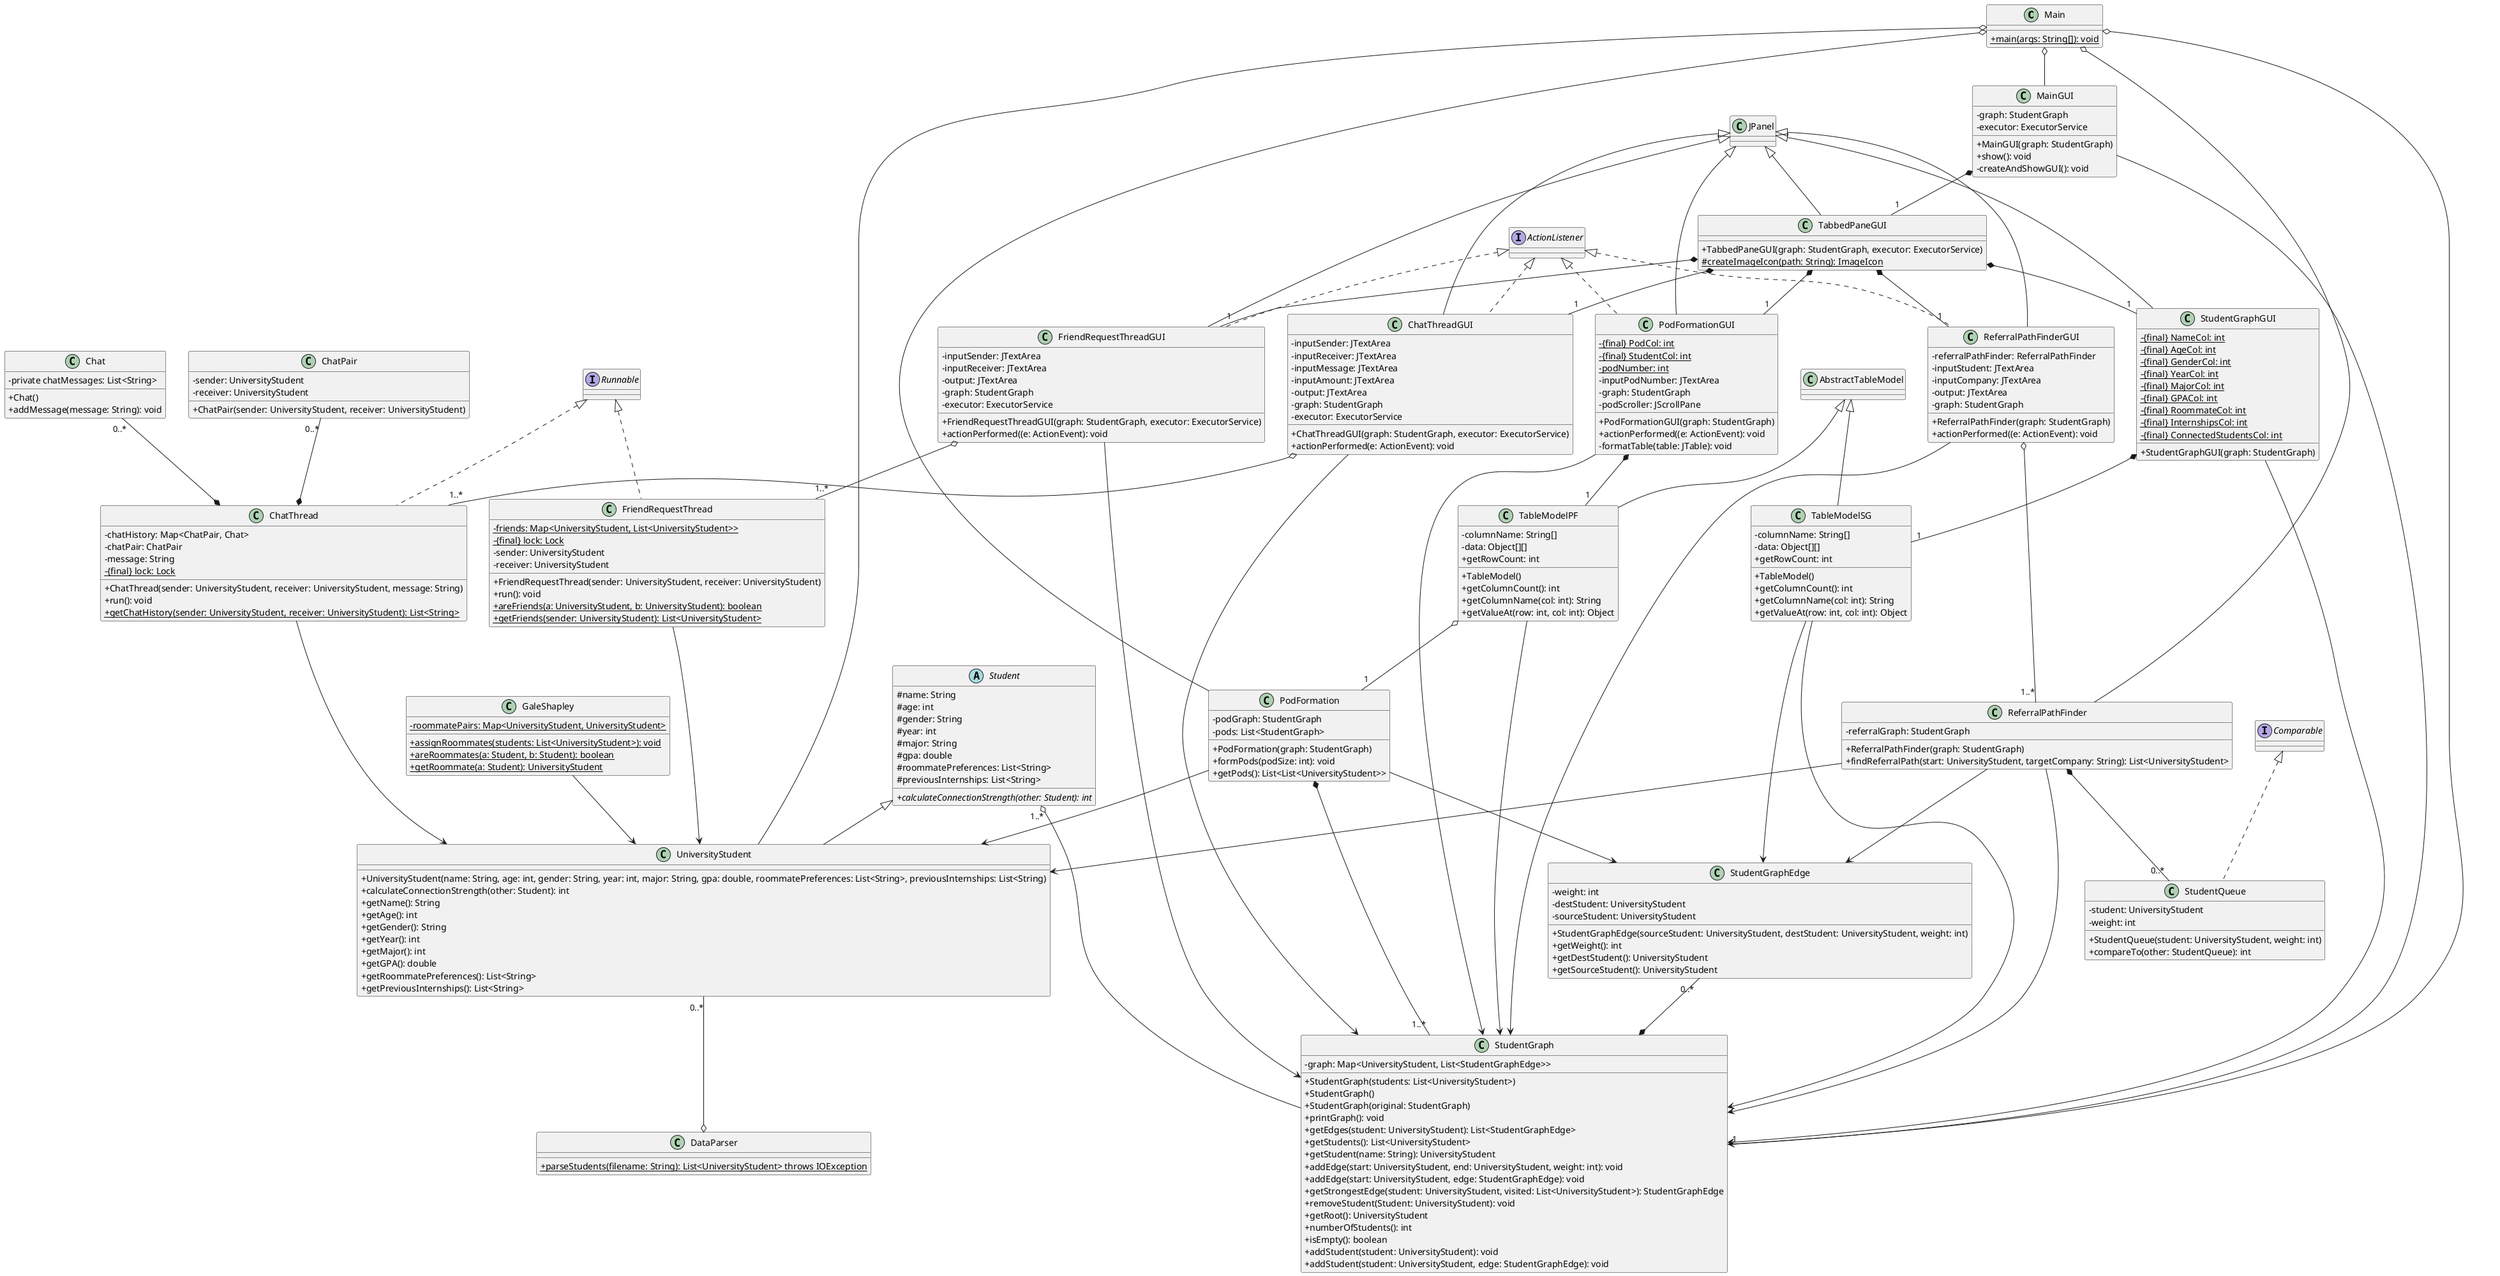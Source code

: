 @startuml
'https://plantuml.com/class-diagram

skinparam classAttributeIconSize 0

class Main  {
    + {static} main(args: String[]): void
}
class MainGUI {
    - graph: StudentGraph
    - executor: ExecutorService
    + MainGUI(graph: StudentGraph)
    + show(): void
    - createAndShowGUI(): void
}

class ChatThread implements Runnable {
    - chatHistory: Map<ChatPair, Chat>
    - chatPair: ChatPair
    - message: String
    - {static} {final} lock: Lock
    + ChatThread(sender: UniversityStudent, receiver: UniversityStudent, message: String)
    + run(): void
    + {static} getChatHistory(sender: UniversityStudent, receiver: UniversityStudent): List<String>
}
class ChatPair {
    - sender: UniversityStudent
    - receiver: UniversityStudent
    + ChatPair(sender: UniversityStudent, receiver: UniversityStudent)
}
class Chat {
    - private chatMessages: List<String>
    + Chat()
    + addMessage(message: String): void
}
class ChatThreadGUI extends JPanel implements ActionListener{
    - inputSender: JTextArea
    - inputReceiver: JTextArea
    - inputMessage: JTextArea
    - inputAmount: JTextArea
    - output: JTextArea
    - graph: StudentGraph
    - executor: ExecutorService
    + ChatThreadGUI(graph: StudentGraph, executor: ExecutorService)
    + actionPerformed(e: ActionEvent): void
}

class DataParser {
    + {static} parseStudents(filename: String): List<UniversityStudent> throws IOException
}

class FriendRequestThread implements Runnable {
    - {static} friends: Map<UniversityStudent, List<UniversityStudent>>
    - {static} {final} lock: Lock
    - sender: UniversityStudent
    - receiver: UniversityStudent
    + FriendRequestThread(sender: UniversityStudent, receiver: UniversityStudent)
    + run(): void
    + {static} areFriends(a: UniversityStudent, b: UniversityStudent): boolean
    + {static} getFriends(sender: UniversityStudent): List<UniversityStudent>
}
class FriendRequestThreadGUI extends JPanel implements ActionListener {
    - inputSender: JTextArea
    - inputReceiver: JTextArea
    - output: JTextArea
    - graph: StudentGraph
    - executor: ExecutorService
    + FriendRequestThreadGUI(graph: StudentGraph, executor: ExecutorService)
    + actionPerformed((e: ActionEvent): void
}

class GaleShapley {
    - {static} roommatePairs: Map<UniversityStudent, UniversityStudent>
    + {static} assignRoommates(students: List<UniversityStudent>): void
    + {static} areRoommates(a: Student, b: Student): boolean
    + {static} getRoommate(a: Student): UniversityStudent
}

class PodFormation {
    - podGraph: StudentGraph
    - pods: List<StudentGraph>
    + PodFormation(graph: StudentGraph)
    + formPods(podSize: int): void
    + getPods(): List<List<UniversityStudent>>
}
class PodFormationGUI extends JPanel implements ActionListener {
    - {static} {final} PodCol: int
    - {static} {final} StudentCol: int
    - {static} podNumber: int
    - inputPodNumber: JTextArea
    - graph: StudentGraph
    - podScroller: JScrollPane
    + PodFormationGUI(graph: StudentGraph)
    + actionPerformed((e: ActionEvent): void
    - formatTable(table: JTable): void
}
class TableModelPF extends AbstractTableModel {
    - columnName: String[]
    - data: Object[][]
    + TableModel()
    + getColumnCount(): int
    + getRowCount: int
    + getColumnName(col: int): String
    + getValueAt(row: int, col: int): Object
}

class ReferralPathFinder {
    - referralGraph: StudentGraph
    + ReferralPathFinder(graph: StudentGraph)
    + findReferralPath(start: UniversityStudent, targetCompany: String): List<UniversityStudent>
}
class StudentQueue implements Comparable<StudentQueue> {
    - student: UniversityStudent
    - weight: int
    + StudentQueue(student: UniversityStudent, weight: int)
    + compareTo(other: StudentQueue): int
}
class ReferralPathFinderGUI extends JPanel implements ActionListener {
    - referralPathFinder: ReferralPathFinder
    - inputStudent: JTextArea
    - inputCompany: JTextArea
    - output: JTextArea
    - graph: StudentGraph
    + ReferralPathFinder(graph: StudentGraph)
    + actionPerformed((e: ActionEvent): void
}

abstract class Student {
    # name: String
    # age: int
    # gender: String
    # year: int
    # major: String
    # gpa: double
    # roommatePreferences: List<String>
    # previousInternships: List<String>
    + {abstract} calculateConnectionStrength(other: Student): int
}

class UniversityStudent extends Student {
    + UniversityStudent(name: String, age: int, gender: String, year: int, major: String, gpa: double, roommatePreferences: List<String>, previousInternships: List<String)
    + calculateConnectionStrength(other: Student): int
    + getName(): String
    + getAge(): int
    + getGender(): String
    + getYear(): int
    + getMajor(): int
    + getGPA(): double
    + getRoommatePreferences(): List<String>
    + getPreviousInternships(): List<String>
}

class StudentGraph {
    - graph: Map<UniversityStudent, List<StudentGraphEdge>>
    + StudentGraph(students: List<UniversityStudent>)
    + StudentGraph()
    + StudentGraph(original: StudentGraph)
    + printGraph(): void
    + getEdges(student: UniversityStudent): List<StudentGraphEdge>
    + getStudents(): List<UniversityStudent>
    + getStudent(name: String): UniversityStudent
    + addEdge(start: UniversityStudent, end: UniversityStudent, weight: int): void
    + addEdge(start: UniversityStudent, edge: StudentGraphEdge): void
    + getStrongestEdge(student: UniversityStudent, visited: List<UniversityStudent>): StudentGraphEdge
    + removeStudent(Student: UniversityStudent): void
    + getRoot(): UniversityStudent
    + numberOfStudents(): int
    + isEmpty(): boolean
    + addStudent(student: UniversityStudent): void
    + addStudent(student: UniversityStudent, edge: StudentGraphEdge): void
}
class StudentGraphEdge {
    - weight: int
    - destStudent: UniversityStudent
    - sourceStudent: UniversityStudent
    + StudentGraphEdge(sourceStudent: UniversityStudent, destStudent: UniversityStudent, weight: int)
    + getWeight(): int
    + getDestStudent(): UniversityStudent
    + getSourceStudent(): UniversityStudent
}
class StudentGraphGUI extends JPanel {
    - {static} {final} NameCol: int
    - {static} {final} AgeCol: int
    - {static} {final} GenderCol: int
    - {static} {final} YearCol: int
    - {static} {final} MajorCol: int
    - {static} {final} GPACol: int
    - {static} {final} RoommateCol: int
    - {static} {final} InternshipsCol: int
    - {static} {final} ConnectedStudentsCol: int
    + StudentGraphGUI(graph: StudentGraph)
}
class TableModelSG extends AbstractTableModel {
    - columnName: String[]
    - data: Object[][]
    + TableModel()
    + getColumnCount(): int
    + getRowCount: int
    + getColumnName(col: int): String
    + getValueAt(row: int, col: int): Object
}

class TabbedPaneGUI extends JPanel {
    + TabbedPaneGUI(graph: StudentGraph, executor: ExecutorService)
    # {static} createImageIcon(path: String): ImageIcon
}

Student "1..*" o-- StudentGraph

ReferralPathFinder --> StudentGraph
ReferralPathFinder --> UniversityStudent
ReferralPathFinder --> StudentGraphEdge
ReferralPathFinder *-- "0..*" StudentQueue

PodFormation *-- "1..*" StudentGraph
PodFormation --> UniversityStudent
PodFormation --> StudentGraphEdge

GaleShapley --> UniversityStudent

FriendRequestThread --> UniversityStudent

UniversityStudent "0..*" --o DataParser

ChatThread --> UniversityStudent
ChatPair "0..*" --* ChatThread
Chat "0..*" --* ChatThread

StudentGraphEdge "0..*" --* StudentGraph

Main o-- UniversityStudent
Main o-- StudentGraph
Main o-- PodFormation
Main o-- ReferralPathFinder
Main o-- MainGUI

MainGUI *-- "1" TabbedPaneGUI
MainGUI --> "1" StudentGraph

TabbedPaneGUI *-- "1" StudentGraphGUI
TabbedPaneGUI *-- "1" PodFormationGUI
TabbedPaneGUI *-- "1" ReferralPathFinderGUI
TabbedPaneGUI *-- "1" FriendRequestThreadGUI
TabbedPaneGUI *-- "1" ChatThreadGUI

StudentGraphGUI --> StudentGraph
StudentGraphGUI *-- "1" TableModelSG
TableModelSG --> StudentGraph
TableModelSG --> StudentGraphEdge

PodFormationGUI --> StudentGraph
PodFormationGUI *-- "1" TableModelPF
TableModelPF o-- "1" PodFormation
TableModelPF --> StudentGraph

ReferralPathFinderGUI --> StudentGraph
ReferralPathFinderGUI o-- "1..*" ReferralPathFinder

FriendRequestThreadGUI --> StudentGraph
FriendRequestThreadGUI o-- "1..*" FriendRequestThread

ChatThreadGUI --> StudentGraph
ChatThreadGUI o-- "1..*" ChatThread

@enduml